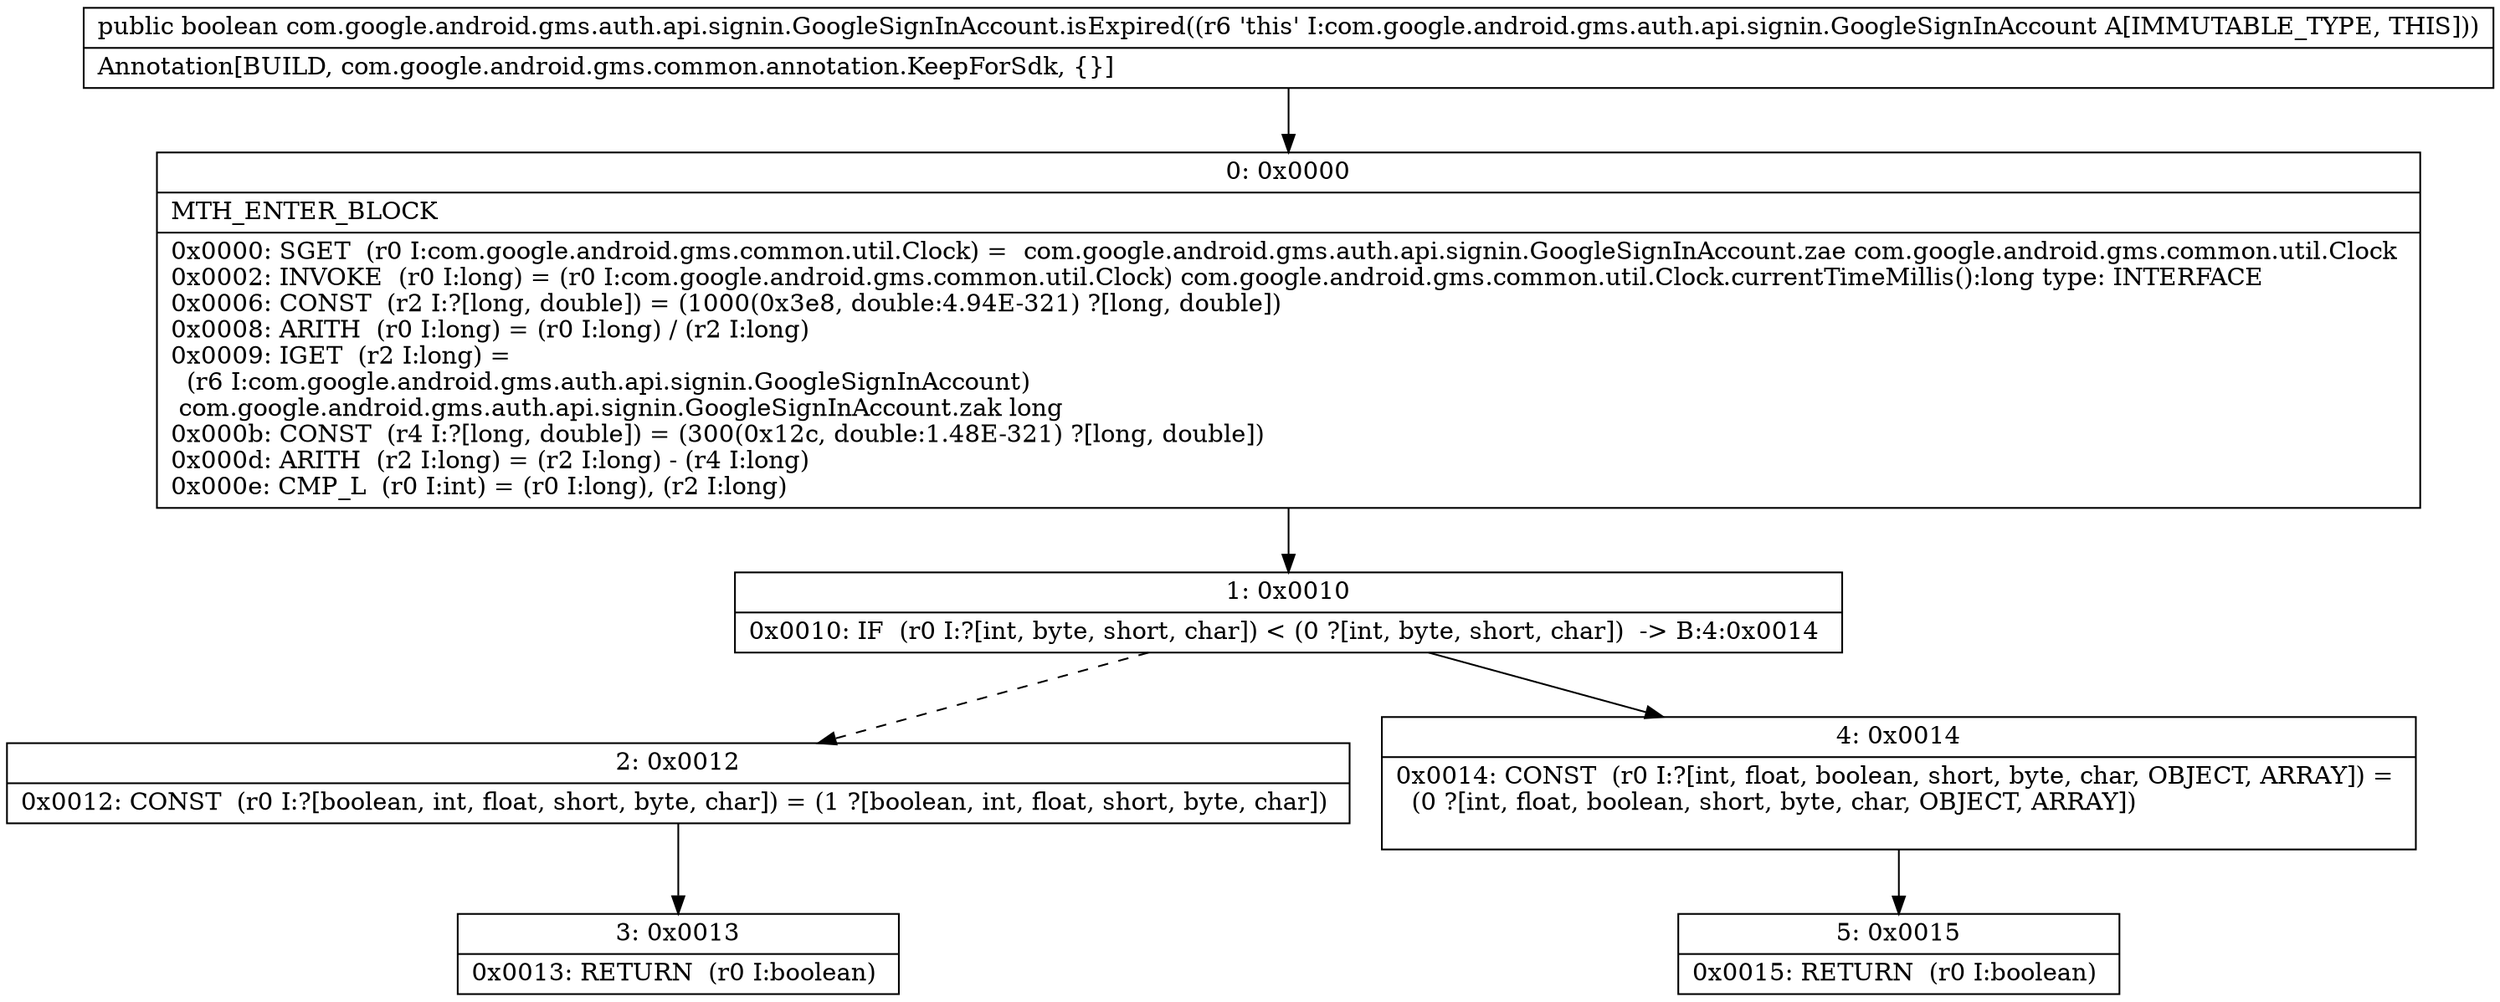digraph "CFG forcom.google.android.gms.auth.api.signin.GoogleSignInAccount.isExpired()Z" {
Node_0 [shape=record,label="{0\:\ 0x0000|MTH_ENTER_BLOCK\l|0x0000: SGET  (r0 I:com.google.android.gms.common.util.Clock) =  com.google.android.gms.auth.api.signin.GoogleSignInAccount.zae com.google.android.gms.common.util.Clock \l0x0002: INVOKE  (r0 I:long) = (r0 I:com.google.android.gms.common.util.Clock) com.google.android.gms.common.util.Clock.currentTimeMillis():long type: INTERFACE \l0x0006: CONST  (r2 I:?[long, double]) = (1000(0x3e8, double:4.94E\-321) ?[long, double]) \l0x0008: ARITH  (r0 I:long) = (r0 I:long) \/ (r2 I:long) \l0x0009: IGET  (r2 I:long) = \l  (r6 I:com.google.android.gms.auth.api.signin.GoogleSignInAccount)\l com.google.android.gms.auth.api.signin.GoogleSignInAccount.zak long \l0x000b: CONST  (r4 I:?[long, double]) = (300(0x12c, double:1.48E\-321) ?[long, double]) \l0x000d: ARITH  (r2 I:long) = (r2 I:long) \- (r4 I:long) \l0x000e: CMP_L  (r0 I:int) = (r0 I:long), (r2 I:long) \l}"];
Node_1 [shape=record,label="{1\:\ 0x0010|0x0010: IF  (r0 I:?[int, byte, short, char]) \< (0 ?[int, byte, short, char])  \-\> B:4:0x0014 \l}"];
Node_2 [shape=record,label="{2\:\ 0x0012|0x0012: CONST  (r0 I:?[boolean, int, float, short, byte, char]) = (1 ?[boolean, int, float, short, byte, char]) \l}"];
Node_3 [shape=record,label="{3\:\ 0x0013|0x0013: RETURN  (r0 I:boolean) \l}"];
Node_4 [shape=record,label="{4\:\ 0x0014|0x0014: CONST  (r0 I:?[int, float, boolean, short, byte, char, OBJECT, ARRAY]) = \l  (0 ?[int, float, boolean, short, byte, char, OBJECT, ARRAY])\l \l}"];
Node_5 [shape=record,label="{5\:\ 0x0015|0x0015: RETURN  (r0 I:boolean) \l}"];
MethodNode[shape=record,label="{public boolean com.google.android.gms.auth.api.signin.GoogleSignInAccount.isExpired((r6 'this' I:com.google.android.gms.auth.api.signin.GoogleSignInAccount A[IMMUTABLE_TYPE, THIS]))  | Annotation[BUILD, com.google.android.gms.common.annotation.KeepForSdk, \{\}]\l}"];
MethodNode -> Node_0;
Node_0 -> Node_1;
Node_1 -> Node_2[style=dashed];
Node_1 -> Node_4;
Node_2 -> Node_3;
Node_4 -> Node_5;
}


